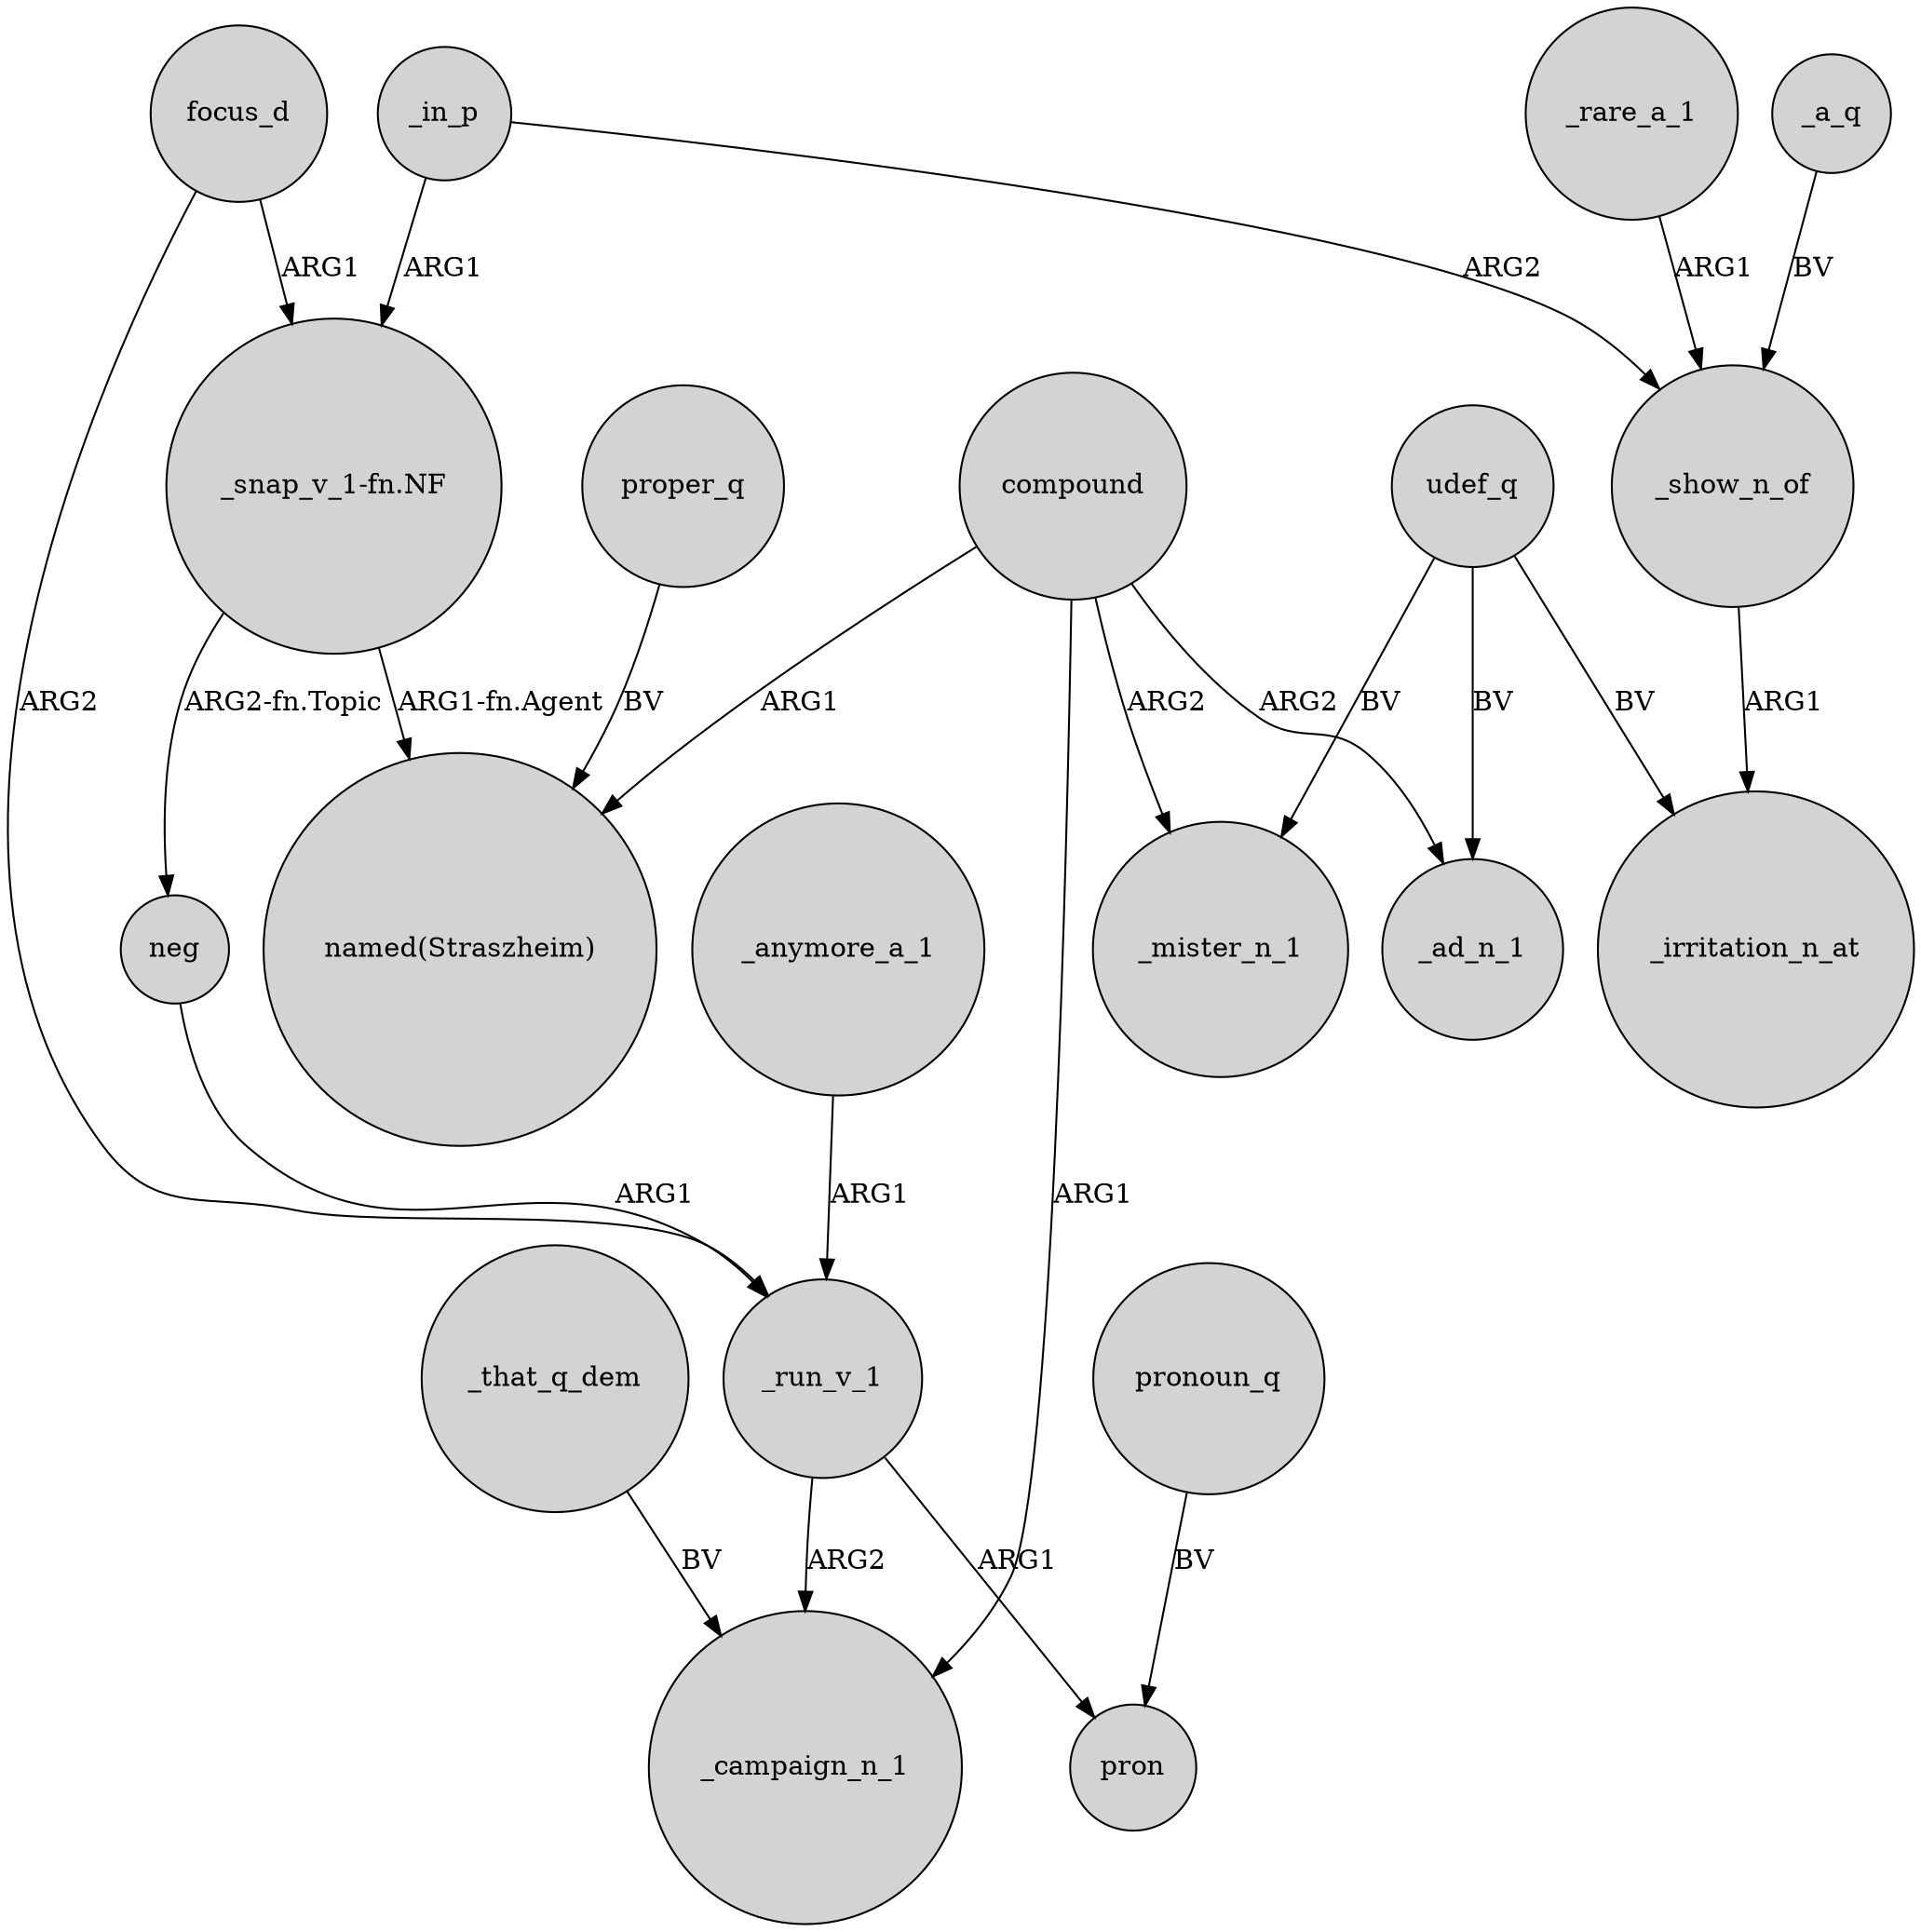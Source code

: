 digraph {
	node [shape=circle style=filled]
	_anymore_a_1 -> _run_v_1 [label=ARG1]
	_run_v_1 -> _campaign_n_1 [label=ARG2]
	compound -> _ad_n_1 [label=ARG2]
	"_snap_v_1-fn.NF" -> neg [label="ARG2-fn.Topic"]
	_show_n_of -> _irritation_n_at [label=ARG1]
	udef_q -> _irritation_n_at [label=BV]
	focus_d -> "_snap_v_1-fn.NF" [label=ARG1]
	compound -> _campaign_n_1 [label=ARG1]
	_rare_a_1 -> _show_n_of [label=ARG1]
	compound -> _mister_n_1 [label=ARG2]
	_run_v_1 -> pron [label=ARG1]
	udef_q -> _mister_n_1 [label=BV]
	_in_p -> "_snap_v_1-fn.NF" [label=ARG1]
	_a_q -> _show_n_of [label=BV]
	"_snap_v_1-fn.NF" -> "named(Straszheim)" [label="ARG1-fn.Agent"]
	_in_p -> _show_n_of [label=ARG2]
	pronoun_q -> pron [label=BV]
	neg -> _run_v_1 [label=ARG1]
	udef_q -> _ad_n_1 [label=BV]
	proper_q -> "named(Straszheim)" [label=BV]
	_that_q_dem -> _campaign_n_1 [label=BV]
	focus_d -> _run_v_1 [label=ARG2]
	compound -> "named(Straszheim)" [label=ARG1]
}
